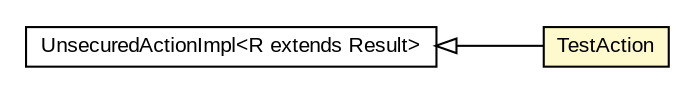 #!/usr/local/bin/dot
#
# Class diagram 
# Generated by UMLGraph version R5_6-24-gf6e263 (http://www.umlgraph.org/)
#

digraph G {
	edge [fontname="arial",fontsize=10,labelfontname="arial",labelfontsize=10];
	node [fontname="arial",fontsize=10,shape=plaintext];
	nodesep=0.25;
	ranksep=0.5;
	rankdir=LR;
	// com.gwtplatform.dispatch.rpc.shared.UnsecuredActionImpl<R extends com.gwtplatform.dispatch.rpc.shared.Result>
	c509083 [label=<<table title="com.gwtplatform.dispatch.rpc.shared.UnsecuredActionImpl" border="0" cellborder="1" cellspacing="0" cellpadding="2" port="p" href="../UnsecuredActionImpl.html">
		<tr><td><table border="0" cellspacing="0" cellpadding="1">
<tr><td align="center" balign="center"> UnsecuredActionImpl&lt;R extends Result&gt; </td></tr>
		</table></td></tr>
		</table>>, URL="../UnsecuredActionImpl.html", fontname="arial", fontcolor="black", fontsize=10.0];
	// com.gwtplatform.dispatch.rpc.shared.action.TestAction
	c509422 [label=<<table title="com.gwtplatform.dispatch.rpc.shared.action.TestAction" border="0" cellborder="1" cellspacing="0" cellpadding="2" port="p" bgcolor="lemonChiffon" href="./TestAction.html">
		<tr><td><table border="0" cellspacing="0" cellpadding="1">
<tr><td align="center" balign="center"> TestAction </td></tr>
		</table></td></tr>
		</table>>, URL="./TestAction.html", fontname="arial", fontcolor="black", fontsize=10.0];
	//com.gwtplatform.dispatch.rpc.shared.action.TestAction extends com.gwtplatform.dispatch.rpc.shared.UnsecuredActionImpl<com.gwtplatform.dispatch.rpc.shared.action.TestResult>
	c509083:p -> c509422:p [dir=back,arrowtail=empty];
}

